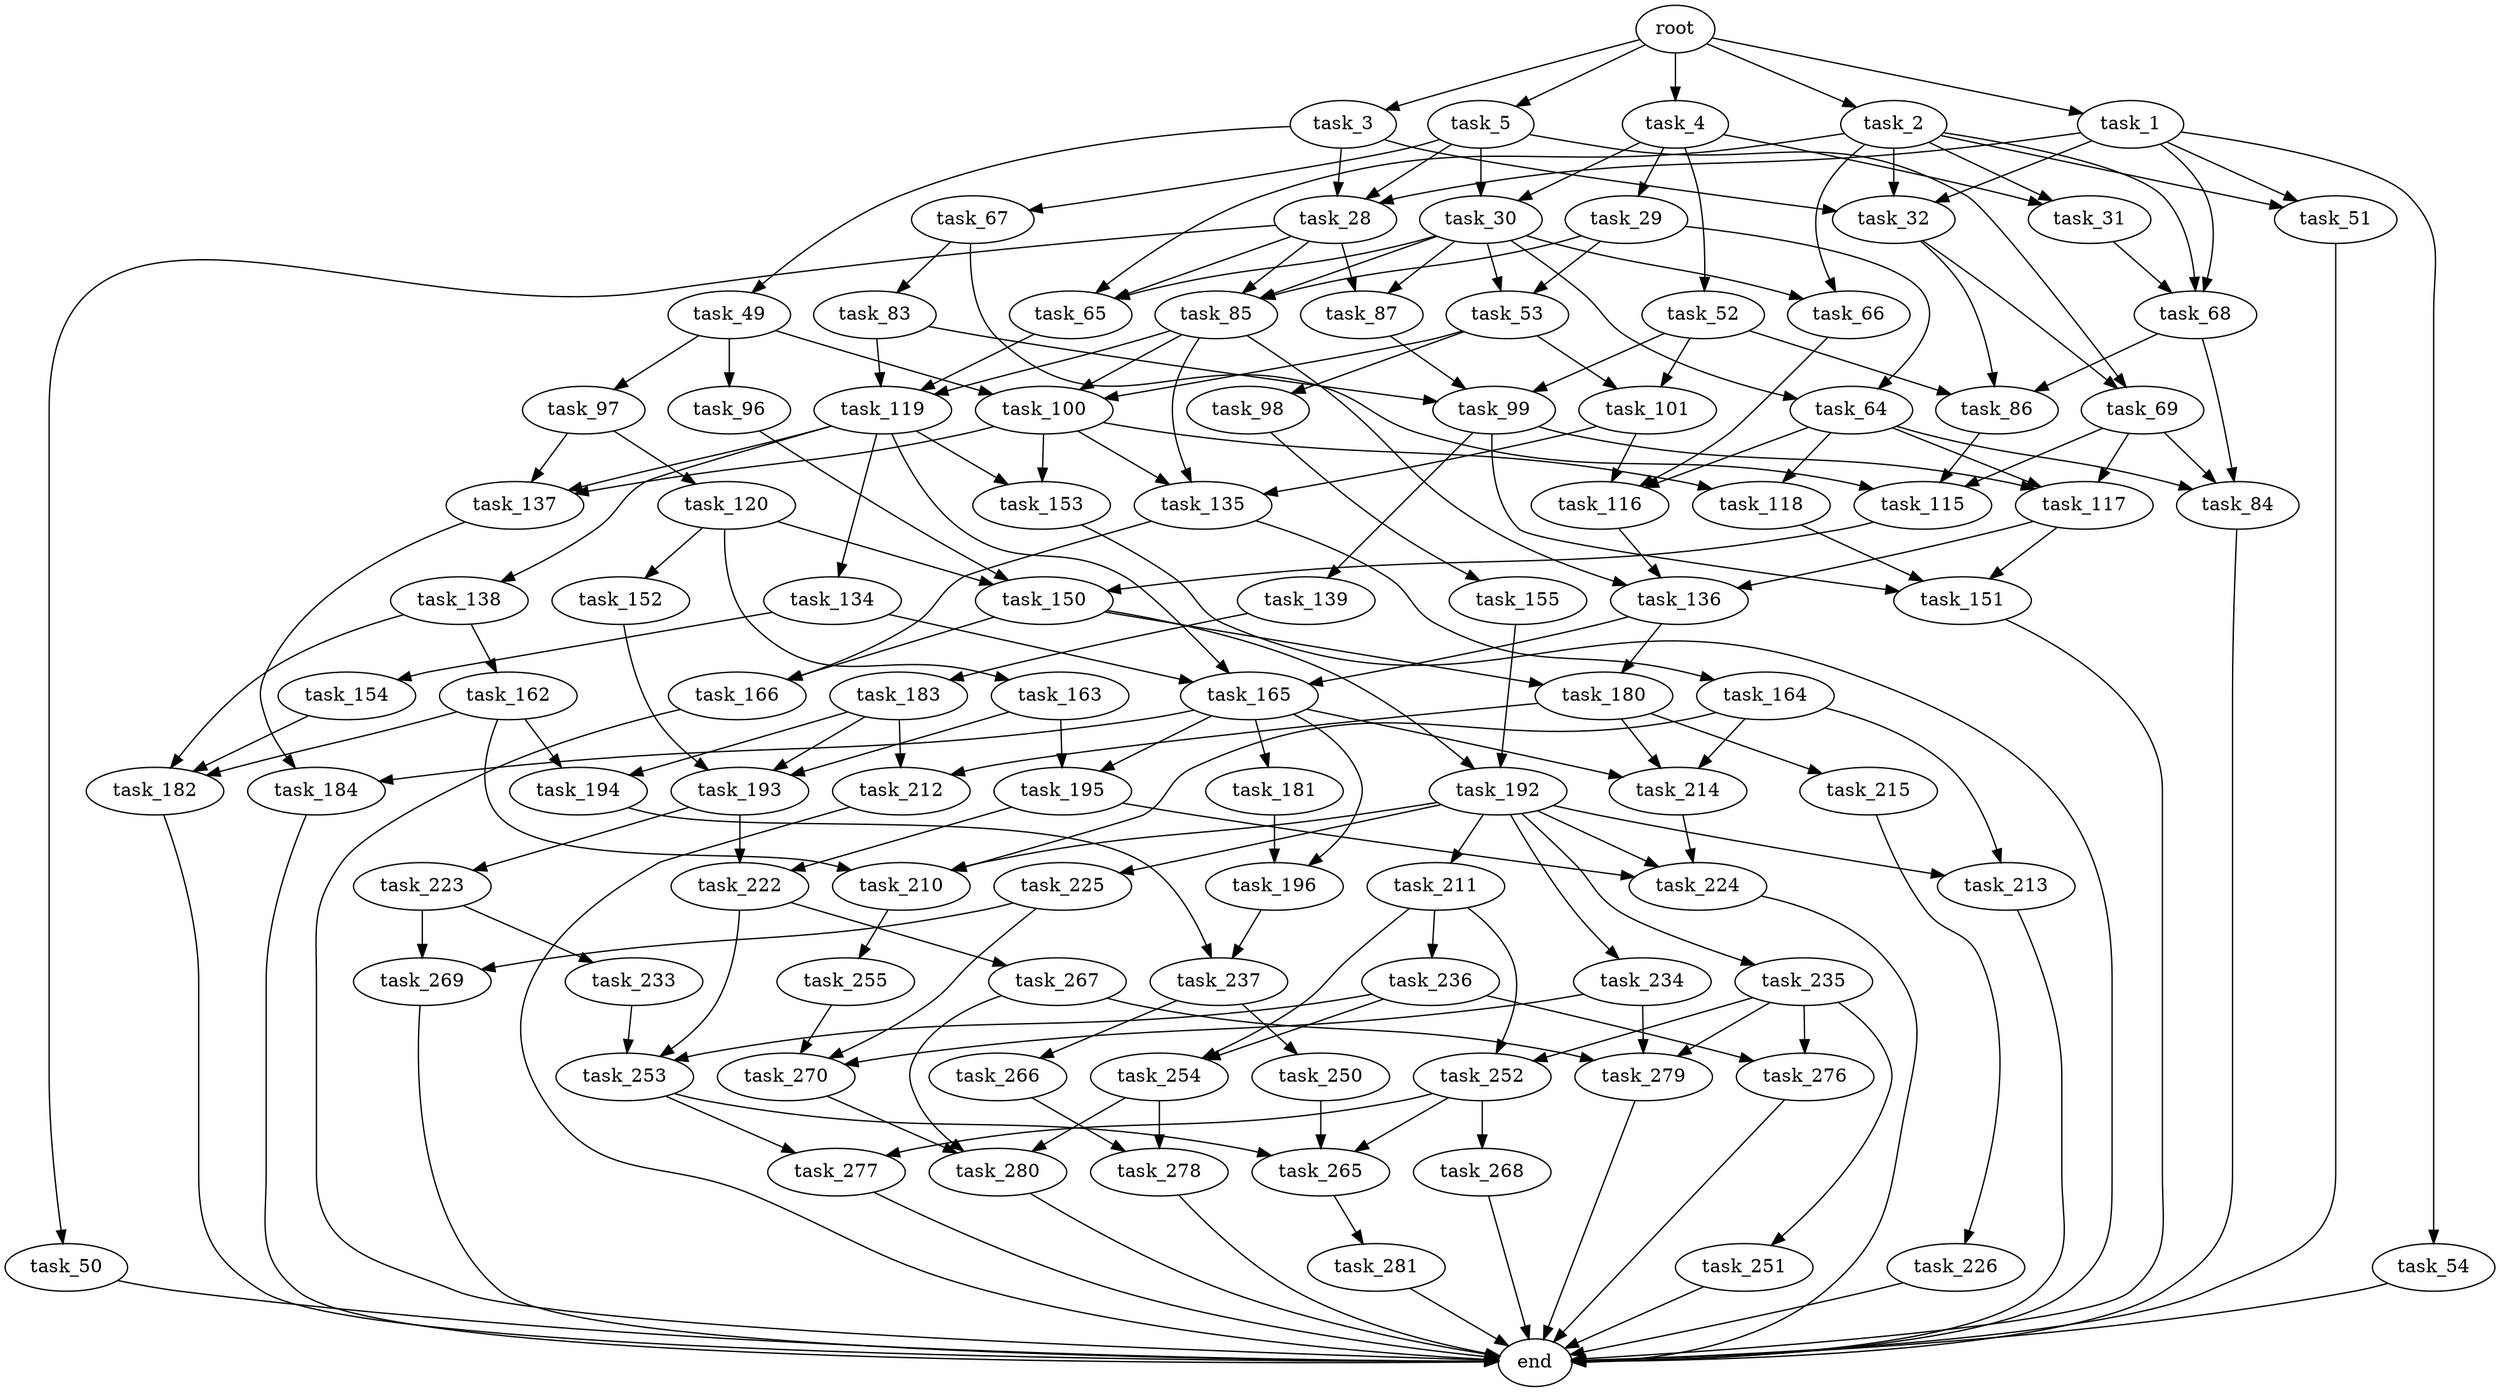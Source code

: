 digraph G {
  task_5 [size="69251098950.000000"];
  task_52 [size="206443404899.000000"];
  task_97 [size="11787199106.000000"];
  task_270 [size="14307653714.000000"];
  root [size="0.000000"];
  task_251 [size="368293445632.000000"];
  task_83 [size="6128242204.000000"];
  task_87 [size="1553430384.000000"];
  task_222 [size="112257690273.000000"];
  task_115 [size="549755813888.000000"];
  task_180 [size="195321188436.000000"];
  task_253 [size="15325581424.000000"];
  task_164 [size="448787360318.000000"];
  task_139 [size="68719476736.000000"];
  task_212 [size="19546439854.000000"];
  task_234 [size="549755813888.000000"];
  task_32 [size="3880182959.000000"];
  task_154 [size="16114809809.000000"];
  task_50 [size="368293445632.000000"];
  task_252 [size="68719476736.000000"];
  task_213 [size="1883861228.000000"];
  task_195 [size="41190689160.000000"];
  task_117 [size="8299517270.000000"];
  task_194 [size="11680201334.000000"];
  task_281 [size="549755813888.000000"];
  task_152 [size="549755813888.000000"];
  task_151 [size="10814675852.000000"];
  task_28 [size="984679534447.000000"];
  task_237 [size="23283823922.000000"];
  task_278 [size="8589934592.000000"];
  task_268 [size="380123386171.000000"];
  task_225 [size="47058041165.000000"];
  task_137 [size="1073741824000.000000"];
  task_69 [size="368293445632.000000"];
  task_100 [size="15455928973.000000"];
  task_192 [size="2700320847.000000"];
  task_31 [size="134162894012.000000"];
  task_266 [size="3576753131.000000"];
  task_210 [size="16702223062.000000"];
  task_85 [size="134217728000.000000"];
  task_101 [size="1901496915.000000"];
  task_277 [size="782757789696.000000"];
  task_120 [size="37548226821.000000"];
  task_224 [size="34805168654.000000"];
  task_150 [size="129099862608.000000"];
  task_116 [size="2964950829.000000"];
  task_155 [size="26254247766.000000"];
  task_236 [size="28991029248.000000"];
  task_211 [size="28991029248.000000"];
  task_136 [size="12937564010.000000"];
  task_196 [size="16460033826.000000"];
  task_183 [size="5277420684.000000"];
  task_163 [size="31108702790.000000"];
  task_118 [size="166600481988.000000"];
  task_250 [size="816616884.000000"];
  task_84 [size="108867599712.000000"];
  task_279 [size="47139445268.000000"];
  task_67 [size="368293445632.000000"];
  task_265 [size="29150162696.000000"];
  task_166 [size="424078970889.000000"];
  task_98 [size="28991029248.000000"];
  task_96 [size="4958446834.000000"];
  task_280 [size="53416578759.000000"];
  task_267 [size="51252922706.000000"];
  task_64 [size="4532437519.000000"];
  task_3 [size="28991029248.000000"];
  task_233 [size="549755813888.000000"];
  task_134 [size="12622661156.000000"];
  task_226 [size="782757789696.000000"];
  task_68 [size="134217728000.000000"];
  task_165 [size="22062799952.000000"];
  task_223 [size="2276904330.000000"];
  task_49 [size="1073741824000.000000"];
  task_255 [size="37634318612.000000"];
  task_269 [size="26451459044.000000"];
  task_54 [size="484323610568.000000"];
  task_182 [size="783923689016.000000"];
  task_235 [size="28991029248.000000"];
  task_153 [size="27155179478.000000"];
  task_135 [size="189791451435.000000"];
  task_99 [size="8589934592.000000"];
  task_138 [size="368293445632.000000"];
  task_181 [size="1314402580.000000"];
  task_66 [size="5239986407.000000"];
  task_184 [size="1073741824000.000000"];
  task_215 [size="3167876930.000000"];
  task_30 [size="16224893979.000000"];
  task_86 [size="782757789696.000000"];
  task_65 [size="88187178936.000000"];
  task_53 [size="68719476736.000000"];
  task_193 [size="8589934592.000000"];
  task_51 [size="16058261215.000000"];
  task_254 [size="35147570579.000000"];
  task_276 [size="625923359.000000"];
  task_4 [size="368293445632.000000"];
  end [size="0.000000"];
  task_214 [size="7031784087.000000"];
  task_162 [size="1691598852.000000"];
  task_119 [size="8913635285.000000"];
  task_1 [size="208857488429.000000"];
  task_2 [size="288810867972.000000"];
  task_29 [size="1073741824000.000000"];

  task_5 -> task_30 [size="209715200.000000"];
  task_5 -> task_28 [size="209715200.000000"];
  task_5 -> task_69 [size="209715200.000000"];
  task_5 -> task_67 [size="209715200.000000"];
  task_52 -> task_101 [size="301989888.000000"];
  task_52 -> task_99 [size="301989888.000000"];
  task_52 -> task_86 [size="301989888.000000"];
  task_97 -> task_137 [size="536870912.000000"];
  task_97 -> task_120 [size="536870912.000000"];
  task_270 -> task_280 [size="536870912.000000"];
  root -> task_5 [size="1.000000"];
  root -> task_1 [size="1.000000"];
  root -> task_2 [size="1.000000"];
  root -> task_4 [size="1.000000"];
  root -> task_3 [size="1.000000"];
  task_251 -> end [size="1.000000"];
  task_83 -> task_119 [size="301989888.000000"];
  task_83 -> task_99 [size="301989888.000000"];
  task_87 -> task_99 [size="33554432.000000"];
  task_222 -> task_253 [size="301989888.000000"];
  task_222 -> task_267 [size="301989888.000000"];
  task_115 -> task_150 [size="536870912.000000"];
  task_180 -> task_212 [size="134217728.000000"];
  task_180 -> task_214 [size="134217728.000000"];
  task_180 -> task_215 [size="134217728.000000"];
  task_253 -> task_265 [size="679477248.000000"];
  task_253 -> task_277 [size="679477248.000000"];
  task_164 -> task_214 [size="301989888.000000"];
  task_164 -> task_213 [size="301989888.000000"];
  task_164 -> task_210 [size="301989888.000000"];
  task_139 -> task_183 [size="134217728.000000"];
  task_212 -> end [size="1.000000"];
  task_234 -> task_279 [size="536870912.000000"];
  task_234 -> task_270 [size="536870912.000000"];
  task_32 -> task_69 [size="75497472.000000"];
  task_32 -> task_86 [size="75497472.000000"];
  task_154 -> task_182 [size="679477248.000000"];
  task_50 -> end [size="1.000000"];
  task_252 -> task_268 [size="134217728.000000"];
  task_252 -> task_277 [size="134217728.000000"];
  task_252 -> task_265 [size="134217728.000000"];
  task_213 -> end [size="1.000000"];
  task_195 -> task_222 [size="33554432.000000"];
  task_195 -> task_224 [size="33554432.000000"];
  task_117 -> task_136 [size="33554432.000000"];
  task_117 -> task_151 [size="33554432.000000"];
  task_194 -> task_237 [size="679477248.000000"];
  task_281 -> end [size="1.000000"];
  task_152 -> task_193 [size="536870912.000000"];
  task_151 -> end [size="1.000000"];
  task_28 -> task_85 [size="838860800.000000"];
  task_28 -> task_87 [size="838860800.000000"];
  task_28 -> task_65 [size="838860800.000000"];
  task_28 -> task_50 [size="838860800.000000"];
  task_237 -> task_266 [size="838860800.000000"];
  task_237 -> task_250 [size="838860800.000000"];
  task_278 -> end [size="1.000000"];
  task_268 -> end [size="1.000000"];
  task_225 -> task_269 [size="75497472.000000"];
  task_225 -> task_270 [size="75497472.000000"];
  task_137 -> task_184 [size="838860800.000000"];
  task_69 -> task_115 [size="411041792.000000"];
  task_69 -> task_117 [size="411041792.000000"];
  task_69 -> task_84 [size="411041792.000000"];
  task_100 -> task_118 [size="411041792.000000"];
  task_100 -> task_135 [size="411041792.000000"];
  task_100 -> task_153 [size="411041792.000000"];
  task_100 -> task_137 [size="411041792.000000"];
  task_192 -> task_235 [size="75497472.000000"];
  task_192 -> task_225 [size="75497472.000000"];
  task_192 -> task_210 [size="75497472.000000"];
  task_192 -> task_234 [size="75497472.000000"];
  task_192 -> task_211 [size="75497472.000000"];
  task_192 -> task_213 [size="75497472.000000"];
  task_192 -> task_224 [size="75497472.000000"];
  task_31 -> task_68 [size="209715200.000000"];
  task_266 -> task_278 [size="75497472.000000"];
  task_210 -> task_255 [size="75497472.000000"];
  task_85 -> task_119 [size="209715200.000000"];
  task_85 -> task_136 [size="209715200.000000"];
  task_85 -> task_135 [size="209715200.000000"];
  task_85 -> task_100 [size="209715200.000000"];
  task_101 -> task_116 [size="33554432.000000"];
  task_101 -> task_135 [size="33554432.000000"];
  task_277 -> end [size="1.000000"];
  task_120 -> task_150 [size="679477248.000000"];
  task_120 -> task_152 [size="679477248.000000"];
  task_120 -> task_163 [size="679477248.000000"];
  task_224 -> end [size="1.000000"];
  task_150 -> task_166 [size="134217728.000000"];
  task_150 -> task_180 [size="134217728.000000"];
  task_150 -> task_192 [size="134217728.000000"];
  task_116 -> task_136 [size="75497472.000000"];
  task_155 -> task_192 [size="679477248.000000"];
  task_236 -> task_253 [size="75497472.000000"];
  task_236 -> task_254 [size="75497472.000000"];
  task_236 -> task_276 [size="75497472.000000"];
  task_211 -> task_252 [size="75497472.000000"];
  task_211 -> task_254 [size="75497472.000000"];
  task_211 -> task_236 [size="75497472.000000"];
  task_136 -> task_165 [size="411041792.000000"];
  task_136 -> task_180 [size="411041792.000000"];
  task_196 -> task_237 [size="33554432.000000"];
  task_183 -> task_193 [size="411041792.000000"];
  task_183 -> task_212 [size="411041792.000000"];
  task_183 -> task_194 [size="411041792.000000"];
  task_163 -> task_193 [size="536870912.000000"];
  task_163 -> task_195 [size="536870912.000000"];
  task_118 -> task_151 [size="134217728.000000"];
  task_250 -> task_265 [size="33554432.000000"];
  task_84 -> end [size="1.000000"];
  task_279 -> end [size="1.000000"];
  task_67 -> task_115 [size="411041792.000000"];
  task_67 -> task_83 [size="411041792.000000"];
  task_265 -> task_281 [size="536870912.000000"];
  task_166 -> end [size="1.000000"];
  task_98 -> task_155 [size="75497472.000000"];
  task_96 -> task_150 [size="134217728.000000"];
  task_280 -> end [size="1.000000"];
  task_267 -> task_280 [size="838860800.000000"];
  task_267 -> task_279 [size="838860800.000000"];
  task_64 -> task_116 [size="134217728.000000"];
  task_64 -> task_118 [size="134217728.000000"];
  task_64 -> task_117 [size="134217728.000000"];
  task_64 -> task_84 [size="134217728.000000"];
  task_3 -> task_32 [size="75497472.000000"];
  task_3 -> task_28 [size="75497472.000000"];
  task_3 -> task_49 [size="75497472.000000"];
  task_233 -> task_253 [size="536870912.000000"];
  task_134 -> task_165 [size="209715200.000000"];
  task_134 -> task_154 [size="209715200.000000"];
  task_226 -> end [size="1.000000"];
  task_68 -> task_84 [size="209715200.000000"];
  task_68 -> task_86 [size="209715200.000000"];
  task_165 -> task_184 [size="536870912.000000"];
  task_165 -> task_195 [size="536870912.000000"];
  task_165 -> task_196 [size="536870912.000000"];
  task_165 -> task_214 [size="536870912.000000"];
  task_165 -> task_181 [size="536870912.000000"];
  task_223 -> task_233 [size="209715200.000000"];
  task_223 -> task_269 [size="209715200.000000"];
  task_49 -> task_96 [size="838860800.000000"];
  task_49 -> task_97 [size="838860800.000000"];
  task_49 -> task_100 [size="838860800.000000"];
  task_255 -> task_270 [size="679477248.000000"];
  task_269 -> end [size="1.000000"];
  task_54 -> end [size="1.000000"];
  task_182 -> end [size="1.000000"];
  task_235 -> task_252 [size="75497472.000000"];
  task_235 -> task_276 [size="75497472.000000"];
  task_235 -> task_279 [size="75497472.000000"];
  task_235 -> task_251 [size="75497472.000000"];
  task_153 -> end [size="1.000000"];
  task_135 -> task_164 [size="679477248.000000"];
  task_135 -> task_166 [size="679477248.000000"];
  task_99 -> task_117 [size="33554432.000000"];
  task_99 -> task_151 [size="33554432.000000"];
  task_99 -> task_139 [size="33554432.000000"];
  task_138 -> task_182 [size="411041792.000000"];
  task_138 -> task_162 [size="411041792.000000"];
  task_181 -> task_196 [size="75497472.000000"];
  task_66 -> task_116 [size="301989888.000000"];
  task_184 -> end [size="1.000000"];
  task_215 -> task_226 [size="75497472.000000"];
  task_30 -> task_66 [size="301989888.000000"];
  task_30 -> task_87 [size="301989888.000000"];
  task_30 -> task_85 [size="301989888.000000"];
  task_30 -> task_53 [size="301989888.000000"];
  task_30 -> task_64 [size="301989888.000000"];
  task_30 -> task_65 [size="301989888.000000"];
  task_86 -> task_115 [size="679477248.000000"];
  task_65 -> task_119 [size="134217728.000000"];
  task_53 -> task_101 [size="134217728.000000"];
  task_53 -> task_100 [size="134217728.000000"];
  task_53 -> task_98 [size="134217728.000000"];
  task_193 -> task_223 [size="33554432.000000"];
  task_193 -> task_222 [size="33554432.000000"];
  task_51 -> end [size="1.000000"];
  task_254 -> task_280 [size="679477248.000000"];
  task_254 -> task_278 [size="679477248.000000"];
  task_276 -> end [size="1.000000"];
  task_4 -> task_30 [size="411041792.000000"];
  task_4 -> task_31 [size="411041792.000000"];
  task_4 -> task_29 [size="411041792.000000"];
  task_4 -> task_52 [size="411041792.000000"];
  task_214 -> task_224 [size="679477248.000000"];
  task_162 -> task_182 [size="33554432.000000"];
  task_162 -> task_194 [size="33554432.000000"];
  task_162 -> task_210 [size="33554432.000000"];
  task_119 -> task_165 [size="411041792.000000"];
  task_119 -> task_137 [size="411041792.000000"];
  task_119 -> task_134 [size="411041792.000000"];
  task_119 -> task_138 [size="411041792.000000"];
  task_119 -> task_153 [size="411041792.000000"];
  task_1 -> task_54 [size="209715200.000000"];
  task_1 -> task_32 [size="209715200.000000"];
  task_1 -> task_28 [size="209715200.000000"];
  task_1 -> task_51 [size="209715200.000000"];
  task_1 -> task_68 [size="209715200.000000"];
  task_2 -> task_31 [size="209715200.000000"];
  task_2 -> task_66 [size="209715200.000000"];
  task_2 -> task_51 [size="209715200.000000"];
  task_2 -> task_32 [size="209715200.000000"];
  task_2 -> task_65 [size="209715200.000000"];
  task_2 -> task_68 [size="209715200.000000"];
  task_29 -> task_85 [size="838860800.000000"];
  task_29 -> task_53 [size="838860800.000000"];
  task_29 -> task_64 [size="838860800.000000"];
}
